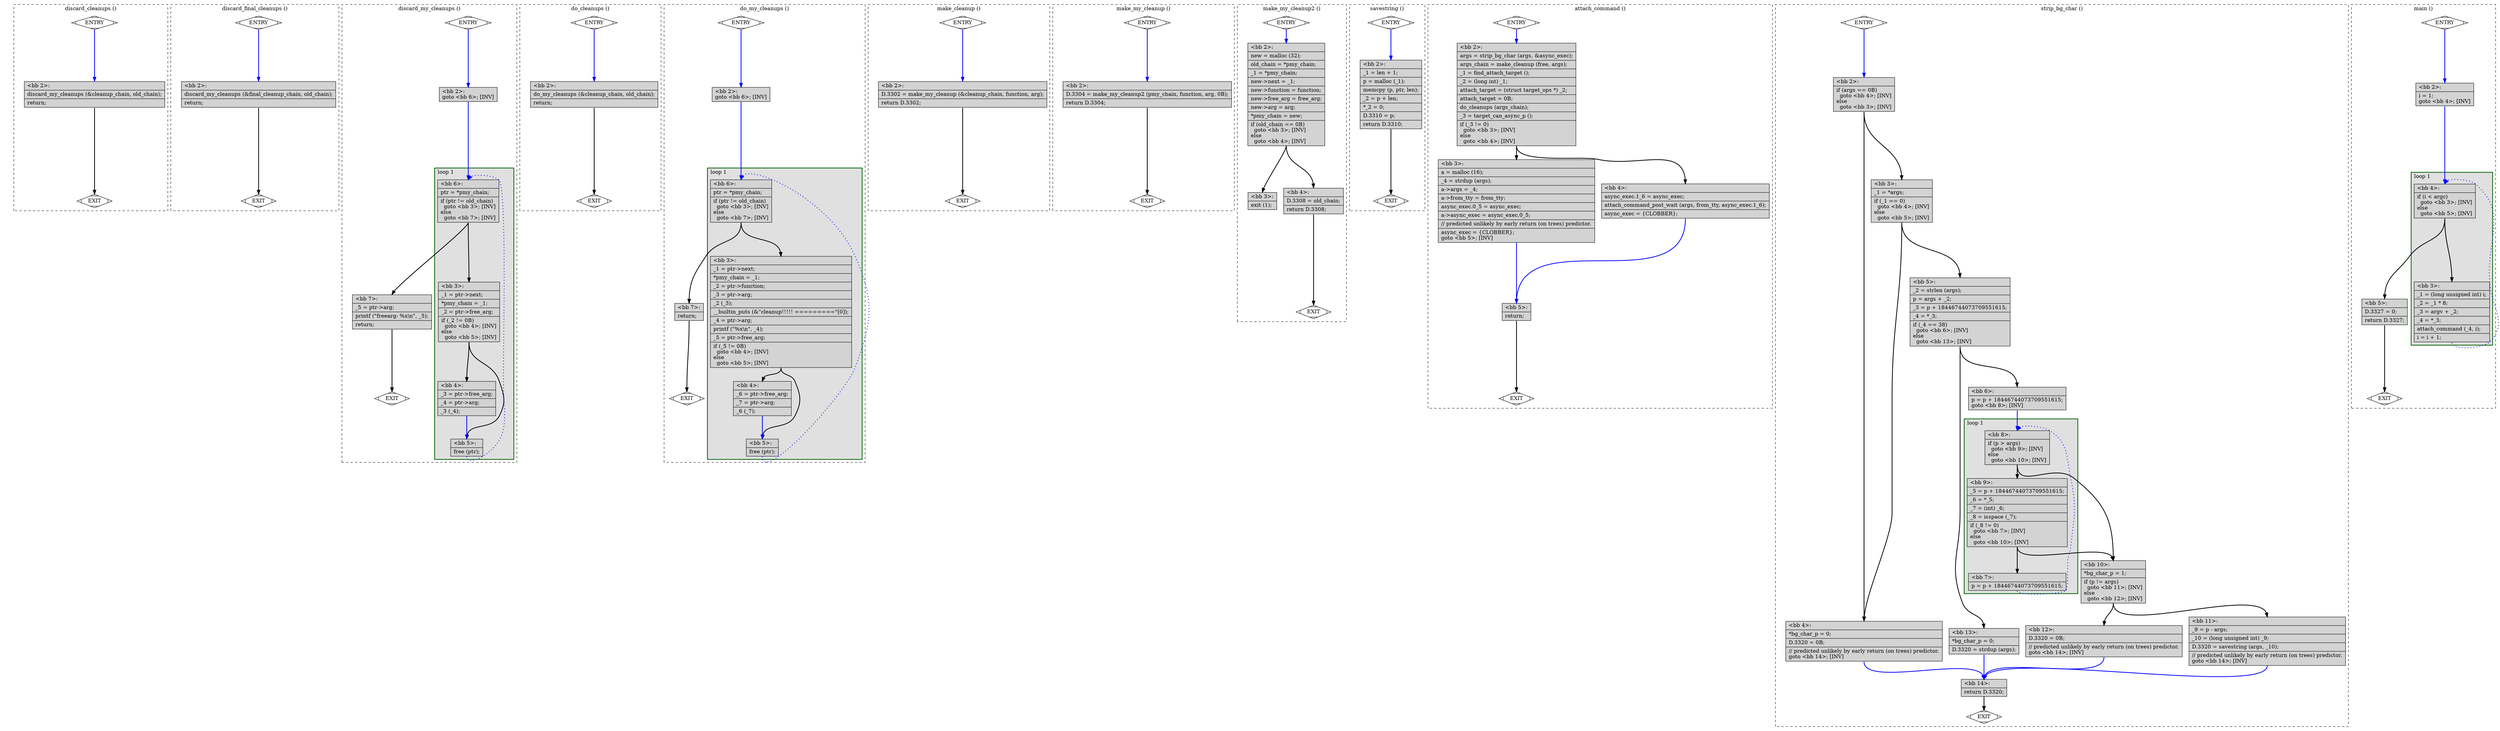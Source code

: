 digraph "test.o-binutils_uaf_5.c.015t.cfg" {
overlap=false;
subgraph "cluster_discard_cleanups" {
	style="dashed";
	color="black";
	label="discard_cleanups ()";
	fn_22_basic_block_0 [shape=Mdiamond,style=filled,fillcolor=white,label="ENTRY"];

	fn_22_basic_block_1 [shape=Mdiamond,style=filled,fillcolor=white,label="EXIT"];

	fn_22_basic_block_2 [shape=record,style=filled,fillcolor=lightgrey,label="{\<bb\ 2\>:\l\
|discard_my_cleanups\ (&cleanup_chain,\ old_chain);\l\
|return;\l\
}"];

	fn_22_basic_block_0:s -> fn_22_basic_block_2:n [style="solid,bold",color=blue,weight=100,constraint=true];
	fn_22_basic_block_2:s -> fn_22_basic_block_1:n [style="solid,bold",color=black,weight=10,constraint=true];
	fn_22_basic_block_0:s -> fn_22_basic_block_1:n [style="invis",constraint=true];
}
subgraph "cluster_discard_final_cleanups" {
	style="dashed";
	color="black";
	label="discard_final_cleanups ()";
	fn_23_basic_block_0 [shape=Mdiamond,style=filled,fillcolor=white,label="ENTRY"];

	fn_23_basic_block_1 [shape=Mdiamond,style=filled,fillcolor=white,label="EXIT"];

	fn_23_basic_block_2 [shape=record,style=filled,fillcolor=lightgrey,label="{\<bb\ 2\>:\l\
|discard_my_cleanups\ (&final_cleanup_chain,\ old_chain);\l\
|return;\l\
}"];

	fn_23_basic_block_0:s -> fn_23_basic_block_2:n [style="solid,bold",color=blue,weight=100,constraint=true];
	fn_23_basic_block_2:s -> fn_23_basic_block_1:n [style="solid,bold",color=black,weight=10,constraint=true];
	fn_23_basic_block_0:s -> fn_23_basic_block_1:n [style="invis",constraint=true];
}
subgraph "cluster_discard_my_cleanups" {
	style="dashed";
	color="black";
	label="discard_my_cleanups ()";
	subgraph cluster_24_1 {
	style="filled";
	color="darkgreen";
	fillcolor="grey88";
	label="loop 1";
	labeljust=l;
	penwidth=2;
	fn_24_basic_block_6 [shape=record,style=filled,fillcolor=lightgrey,label="{\<bb\ 6\>:\l\
|ptr\ =\ *pmy_chain;\l\
|if\ (ptr\ !=\ old_chain)\l\
\ \ goto\ \<bb\ 3\>;\ [INV]\l\
else\l\
\ \ goto\ \<bb\ 7\>;\ [INV]\l\
}"];

	fn_24_basic_block_3 [shape=record,style=filled,fillcolor=lightgrey,label="{\<bb\ 3\>:\l\
|_1\ =\ ptr-\>next;\l\
|*pmy_chain\ =\ _1;\l\
|_2\ =\ ptr-\>free_arg;\l\
|if\ (_2\ !=\ 0B)\l\
\ \ goto\ \<bb\ 4\>;\ [INV]\l\
else\l\
\ \ goto\ \<bb\ 5\>;\ [INV]\l\
}"];

	fn_24_basic_block_4 [shape=record,style=filled,fillcolor=lightgrey,label="{\<bb\ 4\>:\l\
|_3\ =\ ptr-\>free_arg;\l\
|_4\ =\ ptr-\>arg;\l\
|_3\ (_4);\l\
}"];

	fn_24_basic_block_5 [shape=record,style=filled,fillcolor=lightgrey,label="{\<bb\ 5\>:\l\
|free\ (ptr);\l\
}"];

	}
	fn_24_basic_block_0 [shape=Mdiamond,style=filled,fillcolor=white,label="ENTRY"];

	fn_24_basic_block_1 [shape=Mdiamond,style=filled,fillcolor=white,label="EXIT"];

	fn_24_basic_block_2 [shape=record,style=filled,fillcolor=lightgrey,label="{\<bb\ 2\>:\l\
goto\ \<bb\ 6\>;\ [INV]\l\
}"];

	fn_24_basic_block_7 [shape=record,style=filled,fillcolor=lightgrey,label="{\<bb\ 7\>:\l\
|_5\ =\ ptr-\>arg;\l\
|printf\ (\"freearg:\ %x\\n\",\ _5);\l\
|return;\l\
}"];

	fn_24_basic_block_0:s -> fn_24_basic_block_2:n [style="solid,bold",color=blue,weight=100,constraint=true];
	fn_24_basic_block_2:s -> fn_24_basic_block_6:n [style="solid,bold",color=blue,weight=100,constraint=true];
	fn_24_basic_block_3:s -> fn_24_basic_block_4:n [style="solid,bold",color=black,weight=10,constraint=true];
	fn_24_basic_block_3:s -> fn_24_basic_block_5:n [style="solid,bold",color=black,weight=10,constraint=true];
	fn_24_basic_block_4:s -> fn_24_basic_block_5:n [style="solid,bold",color=blue,weight=100,constraint=true];
	fn_24_basic_block_5:s -> fn_24_basic_block_6:n [style="dotted,bold",color=blue,weight=10,constraint=false];
	fn_24_basic_block_6:s -> fn_24_basic_block_3:n [style="solid,bold",color=black,weight=10,constraint=true];
	fn_24_basic_block_6:s -> fn_24_basic_block_7:n [style="solid,bold",color=black,weight=10,constraint=true];
	fn_24_basic_block_7:s -> fn_24_basic_block_1:n [style="solid,bold",color=black,weight=10,constraint=true];
	fn_24_basic_block_0:s -> fn_24_basic_block_1:n [style="invis",constraint=true];
}
subgraph "cluster_do_cleanups" {
	style="dashed";
	color="black";
	label="do_cleanups ()";
	fn_26_basic_block_0 [shape=Mdiamond,style=filled,fillcolor=white,label="ENTRY"];

	fn_26_basic_block_1 [shape=Mdiamond,style=filled,fillcolor=white,label="EXIT"];

	fn_26_basic_block_2 [shape=record,style=filled,fillcolor=lightgrey,label="{\<bb\ 2\>:\l\
|do_my_cleanups\ (&cleanup_chain,\ old_chain);\l\
|return;\l\
}"];

	fn_26_basic_block_0:s -> fn_26_basic_block_2:n [style="solid,bold",color=blue,weight=100,constraint=true];
	fn_26_basic_block_2:s -> fn_26_basic_block_1:n [style="solid,bold",color=black,weight=10,constraint=true];
	fn_26_basic_block_0:s -> fn_26_basic_block_1:n [style="invis",constraint=true];
}
subgraph "cluster_do_my_cleanups" {
	style="dashed";
	color="black";
	label="do_my_cleanups ()";
	subgraph cluster_25_1 {
	style="filled";
	color="darkgreen";
	fillcolor="grey88";
	label="loop 1";
	labeljust=l;
	penwidth=2;
	fn_25_basic_block_6 [shape=record,style=filled,fillcolor=lightgrey,label="{\<bb\ 6\>:\l\
|ptr\ =\ *pmy_chain;\l\
|if\ (ptr\ !=\ old_chain)\l\
\ \ goto\ \<bb\ 3\>;\ [INV]\l\
else\l\
\ \ goto\ \<bb\ 7\>;\ [INV]\l\
}"];

	fn_25_basic_block_3 [shape=record,style=filled,fillcolor=lightgrey,label="{\<bb\ 3\>:\l\
|_1\ =\ ptr-\>next;\l\
|*pmy_chain\ =\ _1;\l\
|_2\ =\ ptr-\>function;\l\
|_3\ =\ ptr-\>arg;\l\
|_2\ (_3);\l\
|__builtin_puts\ (&\"cleanup!!!!!\ =========\"[0]);\l\
|_4\ =\ ptr-\>arg;\l\
|printf\ (\"%x\\n\",\ _4);\l\
|_5\ =\ ptr-\>free_arg;\l\
|if\ (_5\ !=\ 0B)\l\
\ \ goto\ \<bb\ 4\>;\ [INV]\l\
else\l\
\ \ goto\ \<bb\ 5\>;\ [INV]\l\
}"];

	fn_25_basic_block_4 [shape=record,style=filled,fillcolor=lightgrey,label="{\<bb\ 4\>:\l\
|_6\ =\ ptr-\>free_arg;\l\
|_7\ =\ ptr-\>arg;\l\
|_6\ (_7);\l\
}"];

	fn_25_basic_block_5 [shape=record,style=filled,fillcolor=lightgrey,label="{\<bb\ 5\>:\l\
|free\ (ptr);\l\
}"];

	}
	fn_25_basic_block_0 [shape=Mdiamond,style=filled,fillcolor=white,label="ENTRY"];

	fn_25_basic_block_1 [shape=Mdiamond,style=filled,fillcolor=white,label="EXIT"];

	fn_25_basic_block_2 [shape=record,style=filled,fillcolor=lightgrey,label="{\<bb\ 2\>:\l\
goto\ \<bb\ 6\>;\ [INV]\l\
}"];

	fn_25_basic_block_7 [shape=record,style=filled,fillcolor=lightgrey,label="{\<bb\ 7\>:\l\
|return;\l\
}"];

	fn_25_basic_block_0:s -> fn_25_basic_block_2:n [style="solid,bold",color=blue,weight=100,constraint=true];
	fn_25_basic_block_2:s -> fn_25_basic_block_6:n [style="solid,bold",color=blue,weight=100,constraint=true];
	fn_25_basic_block_3:s -> fn_25_basic_block_4:n [style="solid,bold",color=black,weight=10,constraint=true];
	fn_25_basic_block_3:s -> fn_25_basic_block_5:n [style="solid,bold",color=black,weight=10,constraint=true];
	fn_25_basic_block_4:s -> fn_25_basic_block_5:n [style="solid,bold",color=blue,weight=100,constraint=true];
	fn_25_basic_block_5:s -> fn_25_basic_block_6:n [style="dotted,bold",color=blue,weight=10,constraint=false];
	fn_25_basic_block_6:s -> fn_25_basic_block_3:n [style="solid,bold",color=black,weight=10,constraint=true];
	fn_25_basic_block_6:s -> fn_25_basic_block_7:n [style="solid,bold",color=black,weight=10,constraint=true];
	fn_25_basic_block_7:s -> fn_25_basic_block_1:n [style="solid,bold",color=black,weight=10,constraint=true];
	fn_25_basic_block_0:s -> fn_25_basic_block_1:n [style="invis",constraint=true];
}
subgraph "cluster_make_cleanup" {
	style="dashed";
	color="black";
	label="make_cleanup ()";
	fn_29_basic_block_0 [shape=Mdiamond,style=filled,fillcolor=white,label="ENTRY"];

	fn_29_basic_block_1 [shape=Mdiamond,style=filled,fillcolor=white,label="EXIT"];

	fn_29_basic_block_2 [shape=record,style=filled,fillcolor=lightgrey,label="{\<bb\ 2\>:\l\
|D.3302\ =\ make_my_cleanup\ (&cleanup_chain,\ function,\ arg);\l\
|return\ D.3302;\l\
}"];

	fn_29_basic_block_0:s -> fn_29_basic_block_2:n [style="solid,bold",color=blue,weight=100,constraint=true];
	fn_29_basic_block_2:s -> fn_29_basic_block_1:n [style="solid,bold",color=black,weight=10,constraint=true];
	fn_29_basic_block_0:s -> fn_29_basic_block_1:n [style="invis",constraint=true];
}
subgraph "cluster_make_my_cleanup" {
	style="dashed";
	color="black";
	label="make_my_cleanup ()";
	fn_28_basic_block_0 [shape=Mdiamond,style=filled,fillcolor=white,label="ENTRY"];

	fn_28_basic_block_1 [shape=Mdiamond,style=filled,fillcolor=white,label="EXIT"];

	fn_28_basic_block_2 [shape=record,style=filled,fillcolor=lightgrey,label="{\<bb\ 2\>:\l\
|D.3304\ =\ make_my_cleanup2\ (pmy_chain,\ function,\ arg,\ 0B);\l\
|return\ D.3304;\l\
}"];

	fn_28_basic_block_0:s -> fn_28_basic_block_2:n [style="solid,bold",color=blue,weight=100,constraint=true];
	fn_28_basic_block_2:s -> fn_28_basic_block_1:n [style="solid,bold",color=black,weight=10,constraint=true];
	fn_28_basic_block_0:s -> fn_28_basic_block_1:n [style="invis",constraint=true];
}
subgraph "cluster_make_my_cleanup2" {
	style="dashed";
	color="black";
	label="make_my_cleanup2 ()";
	fn_27_basic_block_0 [shape=Mdiamond,style=filled,fillcolor=white,label="ENTRY"];

	fn_27_basic_block_1 [shape=Mdiamond,style=filled,fillcolor=white,label="EXIT"];

	fn_27_basic_block_2 [shape=record,style=filled,fillcolor=lightgrey,label="{\<bb\ 2\>:\l\
|new\ =\ malloc\ (32);\l\
|old_chain\ =\ *pmy_chain;\l\
|_1\ =\ *pmy_chain;\l\
|new-\>next\ =\ _1;\l\
|new-\>function\ =\ function;\l\
|new-\>free_arg\ =\ free_arg;\l\
|new-\>arg\ =\ arg;\l\
|*pmy_chain\ =\ new;\l\
|if\ (old_chain\ ==\ 0B)\l\
\ \ goto\ \<bb\ 3\>;\ [INV]\l\
else\l\
\ \ goto\ \<bb\ 4\>;\ [INV]\l\
}"];

	fn_27_basic_block_3 [shape=record,style=filled,fillcolor=lightgrey,label="{\<bb\ 3\>:\l\
|exit\ (1);\l\
}"];

	fn_27_basic_block_4 [shape=record,style=filled,fillcolor=lightgrey,label="{\<bb\ 4\>:\l\
|D.3308\ =\ old_chain;\l\
|return\ D.3308;\l\
}"];

	fn_27_basic_block_0:s -> fn_27_basic_block_2:n [style="solid,bold",color=blue,weight=100,constraint=true];
	fn_27_basic_block_2:s -> fn_27_basic_block_3:n [style="solid,bold",color=black,weight=10,constraint=true];
	fn_27_basic_block_2:s -> fn_27_basic_block_4:n [style="solid,bold",color=black,weight=10,constraint=true];
	fn_27_basic_block_4:s -> fn_27_basic_block_1:n [style="solid,bold",color=black,weight=10,constraint=true];
	fn_27_basic_block_0:s -> fn_27_basic_block_1:n [style="invis",constraint=true];
}
subgraph "cluster_savestring" {
	style="dashed";
	color="black";
	label="savestring ()";
	fn_30_basic_block_0 [shape=Mdiamond,style=filled,fillcolor=white,label="ENTRY"];

	fn_30_basic_block_1 [shape=Mdiamond,style=filled,fillcolor=white,label="EXIT"];

	fn_30_basic_block_2 [shape=record,style=filled,fillcolor=lightgrey,label="{\<bb\ 2\>:\l\
|_1\ =\ len\ +\ 1;\l\
|p\ =\ malloc\ (_1);\l\
|memcpy\ (p,\ ptr,\ len);\l\
|_2\ =\ p\ +\ len;\l\
|*_2\ =\ 0;\l\
|D.3310\ =\ p;\l\
|return\ D.3310;\l\
}"];

	fn_30_basic_block_0:s -> fn_30_basic_block_2:n [style="solid,bold",color=blue,weight=100,constraint=true];
	fn_30_basic_block_2:s -> fn_30_basic_block_1:n [style="solid,bold",color=black,weight=10,constraint=true];
	fn_30_basic_block_0:s -> fn_30_basic_block_1:n [style="invis",constraint=true];
}
subgraph "cluster_attach_command" {
	style="dashed";
	color="black";
	label="attach_command ()";
	fn_32_basic_block_0 [shape=Mdiamond,style=filled,fillcolor=white,label="ENTRY"];

	fn_32_basic_block_1 [shape=Mdiamond,style=filled,fillcolor=white,label="EXIT"];

	fn_32_basic_block_2 [shape=record,style=filled,fillcolor=lightgrey,label="{\<bb\ 2\>:\l\
|args\ =\ strip_bg_char\ (args,\ &async_exec);\l\
|args_chain\ =\ make_cleanup\ (free,\ args);\l\
|_1\ =\ find_attach_target\ ();\l\
|_2\ =\ (long\ int)\ _1;\l\
|attach_target\ =\ (struct\ target_ops\ *)\ _2;\l\
|attach_target\ =\ 0B;\l\
|do_cleanups\ (args_chain);\l\
|_3\ =\ target_can_async_p\ ();\l\
|if\ (_3\ !=\ 0)\l\
\ \ goto\ \<bb\ 3\>;\ [INV]\l\
else\l\
\ \ goto\ \<bb\ 4\>;\ [INV]\l\
}"];

	fn_32_basic_block_3 [shape=record,style=filled,fillcolor=lightgrey,label="{\<bb\ 3\>:\l\
|a\ =\ malloc\ (16);\l\
|_4\ =\ strdup\ (args);\l\
|a-\>args\ =\ _4;\l\
|a-\>from_tty\ =\ from_tty;\l\
|async_exec.0_5\ =\ async_exec;\l\
|a-\>async_exec\ =\ async_exec.0_5;\l\
|//\ predicted\ unlikely\ by\ early\ return\ (on\ trees)\ predictor.\l\
|async_exec\ =\ \{CLOBBER\};\l\
goto\ \<bb\ 5\>;\ [INV]\l\
}"];

	fn_32_basic_block_4 [shape=record,style=filled,fillcolor=lightgrey,label="{\<bb\ 4\>:\l\
|async_exec.1_6\ =\ async_exec;\l\
|attach_command_post_wait\ (args,\ from_tty,\ async_exec.1_6);\l\
|async_exec\ =\ \{CLOBBER\};\l\
}"];

	fn_32_basic_block_5 [shape=record,style=filled,fillcolor=lightgrey,label="{\<bb\ 5\>:\l\
|return;\l\
}"];

	fn_32_basic_block_0:s -> fn_32_basic_block_2:n [style="solid,bold",color=blue,weight=100,constraint=true];
	fn_32_basic_block_2:s -> fn_32_basic_block_3:n [style="solid,bold",color=black,weight=10,constraint=true];
	fn_32_basic_block_2:s -> fn_32_basic_block_4:n [style="solid,bold",color=black,weight=10,constraint=true];
	fn_32_basic_block_3:s -> fn_32_basic_block_5:n [style="solid,bold",color=blue,weight=100,constraint=true];
	fn_32_basic_block_4:s -> fn_32_basic_block_5:n [style="solid,bold",color=blue,weight=100,constraint=true];
	fn_32_basic_block_5:s -> fn_32_basic_block_1:n [style="solid,bold",color=black,weight=10,constraint=true];
	fn_32_basic_block_0:s -> fn_32_basic_block_1:n [style="invis",constraint=true];
}
subgraph "cluster_strip_bg_char" {
	style="dashed";
	color="black";
	label="strip_bg_char ()";
	subgraph cluster_31_1 {
	style="filled";
	color="darkgreen";
	fillcolor="grey88";
	label="loop 1";
	labeljust=l;
	penwidth=2;
	fn_31_basic_block_8 [shape=record,style=filled,fillcolor=lightgrey,label="{\<bb\ 8\>:\l\
|if\ (p\ \>\ args)\l\
\ \ goto\ \<bb\ 9\>;\ [INV]\l\
else\l\
\ \ goto\ \<bb\ 10\>;\ [INV]\l\
}"];

	fn_31_basic_block_9 [shape=record,style=filled,fillcolor=lightgrey,label="{\<bb\ 9\>:\l\
|_5\ =\ p\ +\ 18446744073709551615;\l\
|_6\ =\ *_5;\l\
|_7\ =\ (int)\ _6;\l\
|_8\ =\ isspace\ (_7);\l\
|if\ (_8\ !=\ 0)\l\
\ \ goto\ \<bb\ 7\>;\ [INV]\l\
else\l\
\ \ goto\ \<bb\ 10\>;\ [INV]\l\
}"];

	fn_31_basic_block_7 [shape=record,style=filled,fillcolor=lightgrey,label="{\<bb\ 7\>:\l\
|p\ =\ p\ +\ 18446744073709551615;\l\
}"];

	}
	fn_31_basic_block_0 [shape=Mdiamond,style=filled,fillcolor=white,label="ENTRY"];

	fn_31_basic_block_1 [shape=Mdiamond,style=filled,fillcolor=white,label="EXIT"];

	fn_31_basic_block_2 [shape=record,style=filled,fillcolor=lightgrey,label="{\<bb\ 2\>:\l\
|if\ (args\ ==\ 0B)\l\
\ \ goto\ \<bb\ 4\>;\ [INV]\l\
else\l\
\ \ goto\ \<bb\ 3\>;\ [INV]\l\
}"];

	fn_31_basic_block_3 [shape=record,style=filled,fillcolor=lightgrey,label="{\<bb\ 3\>:\l\
|_1\ =\ *args;\l\
|if\ (_1\ ==\ 0)\l\
\ \ goto\ \<bb\ 4\>;\ [INV]\l\
else\l\
\ \ goto\ \<bb\ 5\>;\ [INV]\l\
}"];

	fn_31_basic_block_4 [shape=record,style=filled,fillcolor=lightgrey,label="{\<bb\ 4\>:\l\
|*bg_char_p\ =\ 0;\l\
|D.3320\ =\ 0B;\l\
|//\ predicted\ unlikely\ by\ early\ return\ (on\ trees)\ predictor.\l\
goto\ \<bb\ 14\>;\ [INV]\l\
}"];

	fn_31_basic_block_5 [shape=record,style=filled,fillcolor=lightgrey,label="{\<bb\ 5\>:\l\
|_2\ =\ strlen\ (args);\l\
|p\ =\ args\ +\ _2;\l\
|_3\ =\ p\ +\ 18446744073709551615;\l\
|_4\ =\ *_3;\l\
|if\ (_4\ ==\ 38)\l\
\ \ goto\ \<bb\ 6\>;\ [INV]\l\
else\l\
\ \ goto\ \<bb\ 13\>;\ [INV]\l\
}"];

	fn_31_basic_block_6 [shape=record,style=filled,fillcolor=lightgrey,label="{\<bb\ 6\>:\l\
|p\ =\ p\ +\ 18446744073709551615;\l\
goto\ \<bb\ 8\>;\ [INV]\l\
}"];

	fn_31_basic_block_10 [shape=record,style=filled,fillcolor=lightgrey,label="{\<bb\ 10\>:\l\
|*bg_char_p\ =\ 1;\l\
|if\ (p\ !=\ args)\l\
\ \ goto\ \<bb\ 11\>;\ [INV]\l\
else\l\
\ \ goto\ \<bb\ 12\>;\ [INV]\l\
}"];

	fn_31_basic_block_11 [shape=record,style=filled,fillcolor=lightgrey,label="{\<bb\ 11\>:\l\
|_9\ =\ p\ -\ args;\l\
|_10\ =\ (long\ unsigned\ int)\ _9;\l\
|D.3320\ =\ savestring\ (args,\ _10);\l\
|//\ predicted\ unlikely\ by\ early\ return\ (on\ trees)\ predictor.\l\
goto\ \<bb\ 14\>;\ [INV]\l\
}"];

	fn_31_basic_block_12 [shape=record,style=filled,fillcolor=lightgrey,label="{\<bb\ 12\>:\l\
|D.3320\ =\ 0B;\l\
|//\ predicted\ unlikely\ by\ early\ return\ (on\ trees)\ predictor.\l\
goto\ \<bb\ 14\>;\ [INV]\l\
}"];

	fn_31_basic_block_13 [shape=record,style=filled,fillcolor=lightgrey,label="{\<bb\ 13\>:\l\
|*bg_char_p\ =\ 0;\l\
|D.3320\ =\ strdup\ (args);\l\
}"];

	fn_31_basic_block_14 [shape=record,style=filled,fillcolor=lightgrey,label="{\<bb\ 14\>:\l\
|return\ D.3320;\l\
}"];

	fn_31_basic_block_0:s -> fn_31_basic_block_2:n [style="solid,bold",color=blue,weight=100,constraint=true];
	fn_31_basic_block_2:s -> fn_31_basic_block_4:n [style="solid,bold",color=black,weight=10,constraint=true];
	fn_31_basic_block_2:s -> fn_31_basic_block_3:n [style="solid,bold",color=black,weight=10,constraint=true];
	fn_31_basic_block_3:s -> fn_31_basic_block_4:n [style="solid,bold",color=black,weight=10,constraint=true];
	fn_31_basic_block_3:s -> fn_31_basic_block_5:n [style="solid,bold",color=black,weight=10,constraint=true];
	fn_31_basic_block_4:s -> fn_31_basic_block_14:n [style="solid,bold",color=blue,weight=100,constraint=true];
	fn_31_basic_block_5:s -> fn_31_basic_block_6:n [style="solid,bold",color=black,weight=10,constraint=true];
	fn_31_basic_block_5:s -> fn_31_basic_block_13:n [style="solid,bold",color=black,weight=10,constraint=true];
	fn_31_basic_block_6:s -> fn_31_basic_block_8:n [style="solid,bold",color=blue,weight=100,constraint=true];
	fn_31_basic_block_7:s -> fn_31_basic_block_8:n [style="dotted,bold",color=blue,weight=10,constraint=false];
	fn_31_basic_block_8:s -> fn_31_basic_block_9:n [style="solid,bold",color=black,weight=10,constraint=true];
	fn_31_basic_block_8:s -> fn_31_basic_block_10:n [style="solid,bold",color=black,weight=10,constraint=true];
	fn_31_basic_block_9:s -> fn_31_basic_block_7:n [style="solid,bold",color=black,weight=10,constraint=true];
	fn_31_basic_block_9:s -> fn_31_basic_block_10:n [style="solid,bold",color=black,weight=10,constraint=true];
	fn_31_basic_block_10:s -> fn_31_basic_block_11:n [style="solid,bold",color=black,weight=10,constraint=true];
	fn_31_basic_block_10:s -> fn_31_basic_block_12:n [style="solid,bold",color=black,weight=10,constraint=true];
	fn_31_basic_block_11:s -> fn_31_basic_block_14:n [style="solid,bold",color=blue,weight=100,constraint=true];
	fn_31_basic_block_12:s -> fn_31_basic_block_14:n [style="solid,bold",color=blue,weight=100,constraint=true];
	fn_31_basic_block_13:s -> fn_31_basic_block_14:n [style="solid,bold",color=blue,weight=100,constraint=true];
	fn_31_basic_block_14:s -> fn_31_basic_block_1:n [style="solid,bold",color=black,weight=10,constraint=true];
	fn_31_basic_block_0:s -> fn_31_basic_block_1:n [style="invis",constraint=true];
}
subgraph "cluster_main" {
	style="dashed";
	color="black";
	label="main ()";
	subgraph cluster_33_1 {
	style="filled";
	color="darkgreen";
	fillcolor="grey88";
	label="loop 1";
	labeljust=l;
	penwidth=2;
	fn_33_basic_block_4 [shape=record,style=filled,fillcolor=lightgrey,label="{\<bb\ 4\>:\l\
|if\ (i\ \<\ argc)\l\
\ \ goto\ \<bb\ 3\>;\ [INV]\l\
else\l\
\ \ goto\ \<bb\ 5\>;\ [INV]\l\
}"];

	fn_33_basic_block_3 [shape=record,style=filled,fillcolor=lightgrey,label="{\<bb\ 3\>:\l\
|_1\ =\ (long\ unsigned\ int)\ i;\l\
|_2\ =\ _1\ *\ 8;\l\
|_3\ =\ argv\ +\ _2;\l\
|_4\ =\ *_3;\l\
|attach_command\ (_4,\ i);\l\
|i\ =\ i\ +\ 1;\l\
}"];

	}
	fn_33_basic_block_0 [shape=Mdiamond,style=filled,fillcolor=white,label="ENTRY"];

	fn_33_basic_block_1 [shape=Mdiamond,style=filled,fillcolor=white,label="EXIT"];

	fn_33_basic_block_2 [shape=record,style=filled,fillcolor=lightgrey,label="{\<bb\ 2\>:\l\
|i\ =\ 1;\l\
goto\ \<bb\ 4\>;\ [INV]\l\
}"];

	fn_33_basic_block_5 [shape=record,style=filled,fillcolor=lightgrey,label="{\<bb\ 5\>:\l\
|D.3327\ =\ 0;\l\
|return\ D.3327;\l\
}"];

	fn_33_basic_block_0:s -> fn_33_basic_block_2:n [style="solid,bold",color=blue,weight=100,constraint=true];
	fn_33_basic_block_2:s -> fn_33_basic_block_4:n [style="solid,bold",color=blue,weight=100,constraint=true];
	fn_33_basic_block_3:s -> fn_33_basic_block_4:n [style="dotted,bold",color=blue,weight=10,constraint=false];
	fn_33_basic_block_4:s -> fn_33_basic_block_3:n [style="solid,bold",color=black,weight=10,constraint=true];
	fn_33_basic_block_4:s -> fn_33_basic_block_5:n [style="solid,bold",color=black,weight=10,constraint=true];
	fn_33_basic_block_5:s -> fn_33_basic_block_1:n [style="solid,bold",color=black,weight=10,constraint=true];
	fn_33_basic_block_0:s -> fn_33_basic_block_1:n [style="invis",constraint=true];
}
}
